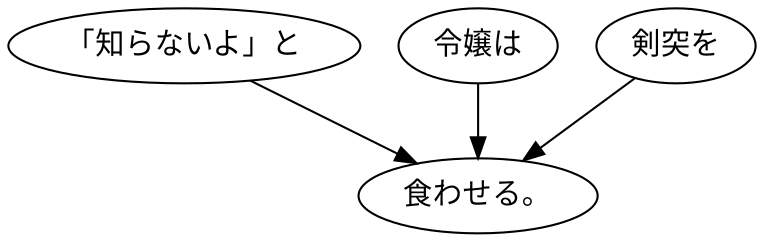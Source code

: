 digraph graph1906 {
	node0 [label="「知らないよ」と"];
	node1 [label="令嬢は"];
	node2 [label="剣突を"];
	node3 [label="食わせる。"];
	node0 -> node3;
	node1 -> node3;
	node2 -> node3;
}
